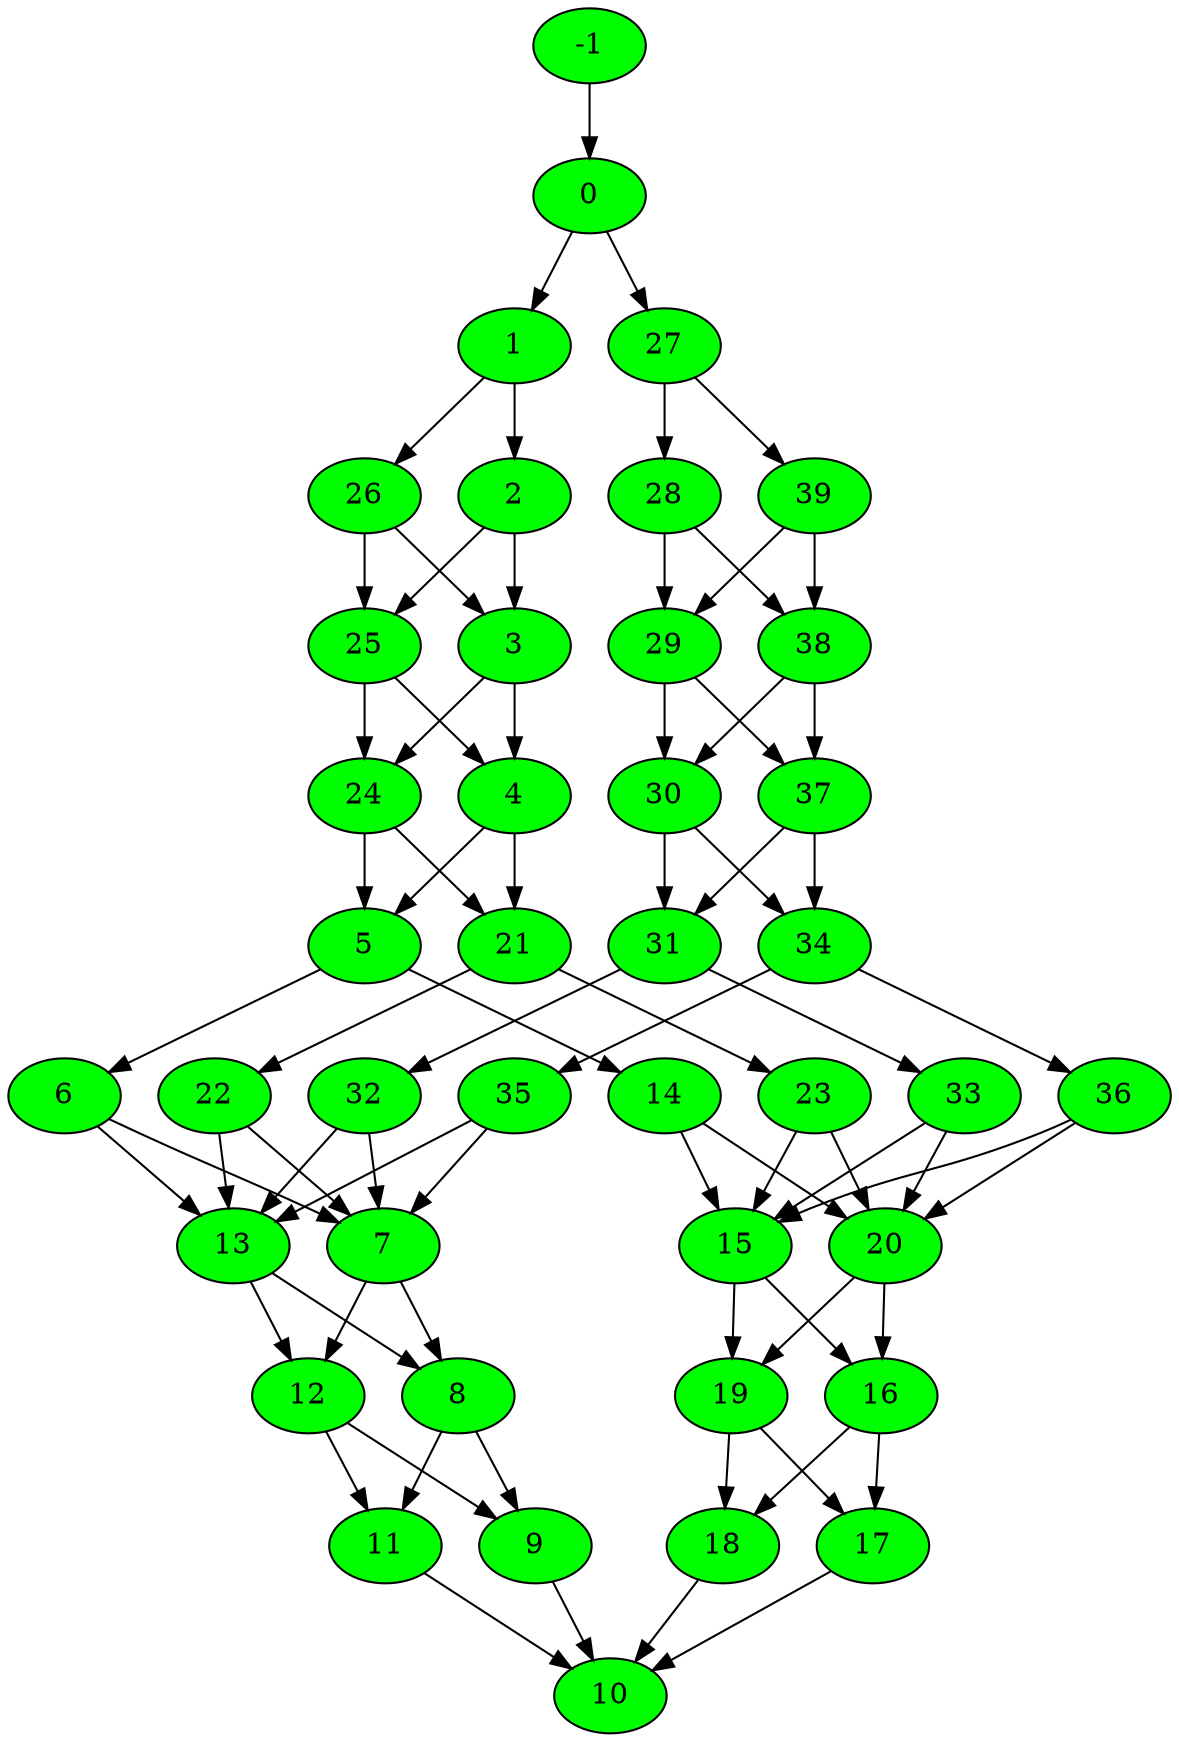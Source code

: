 digraph statespace {
node [style=filled]
0 [fillcolor=green]
1 [fillcolor=green]
0 -> 1
27 [fillcolor=green]
0 -> 27
-1 [fillcolor=green]
-1 -> 0
1 [fillcolor=green]
2 [fillcolor=green]
1 -> 2
26 [fillcolor=green]
1 -> 26
2 [fillcolor=green]
3 [fillcolor=green]
2 -> 3
25 [fillcolor=green]
2 -> 25
3 [fillcolor=green]
4 [fillcolor=green]
3 -> 4
24 [fillcolor=green]
3 -> 24
4 [fillcolor=green]
5 [fillcolor=green]
4 -> 5
21 [fillcolor=green]
4 -> 21
5 [fillcolor=green]
6 [fillcolor=green]
5 -> 6
14 [fillcolor=green]
5 -> 14
6 [fillcolor=green]
7 [fillcolor=green]
6 -> 7
13 [fillcolor=green]
6 -> 13
7 [fillcolor=green]
8 [fillcolor=green]
7 -> 8
12 [fillcolor=green]
7 -> 12
8 [fillcolor=green]
9 [fillcolor=green]
8 -> 9
11 [fillcolor=green]
8 -> 11
9 [fillcolor=green]
10 [fillcolor=green]
9 -> 10
11 [fillcolor=green]
11 -> 10
12 [fillcolor=green]
12 -> 9
12 -> 11
13 [fillcolor=green]
13 -> 8
13 -> 12
14 [fillcolor=green]
20 [fillcolor=green]
14 -> 20
15 [fillcolor=green]
14 -> 15
15 [fillcolor=green]
16 [fillcolor=green]
15 -> 16
19 [fillcolor=green]
15 -> 19
16 [fillcolor=green]
17 [fillcolor=green]
16 -> 17
18 [fillcolor=green]
16 -> 18
17 [fillcolor=green]
17 -> 10
18 [fillcolor=green]
18 -> 10
19 [fillcolor=green]
19 -> 17
19 -> 18
20 [fillcolor=green]
20 -> 16
20 -> 19
21 [fillcolor=green]
22 [fillcolor=green]
21 -> 22
23 [fillcolor=green]
21 -> 23
22 [fillcolor=green]
22 -> 7
22 -> 13
23 [fillcolor=green]
23 -> 20
23 -> 15
24 [fillcolor=green]
24 -> 5
24 -> 21
25 [fillcolor=green]
25 -> 4
25 -> 24
26 [fillcolor=green]
26 -> 3
26 -> 25
27 [fillcolor=green]
39 [fillcolor=green]
27 -> 39
28 [fillcolor=green]
27 -> 28
28 [fillcolor=green]
38 [fillcolor=green]
28 -> 38
29 [fillcolor=green]
28 -> 29
29 [fillcolor=green]
37 [fillcolor=green]
29 -> 37
30 [fillcolor=green]
29 -> 30
30 [fillcolor=green]
34 [fillcolor=green]
30 -> 34
31 [fillcolor=green]
30 -> 31
31 [fillcolor=green]
32 [fillcolor=green]
31 -> 32
33 [fillcolor=green]
31 -> 33
32 [fillcolor=green]
32 -> 7
32 -> 13
33 [fillcolor=green]
33 -> 20
33 -> 15
34 [fillcolor=green]
35 [fillcolor=green]
34 -> 35
36 [fillcolor=green]
34 -> 36
35 [fillcolor=green]
35 -> 7
35 -> 13
36 [fillcolor=green]
36 -> 20
36 -> 15
37 [fillcolor=green]
37 -> 34
37 -> 31
38 [fillcolor=green]
38 -> 37
38 -> 30
39 [fillcolor=green]
39 -> 38
39 -> 29
}
